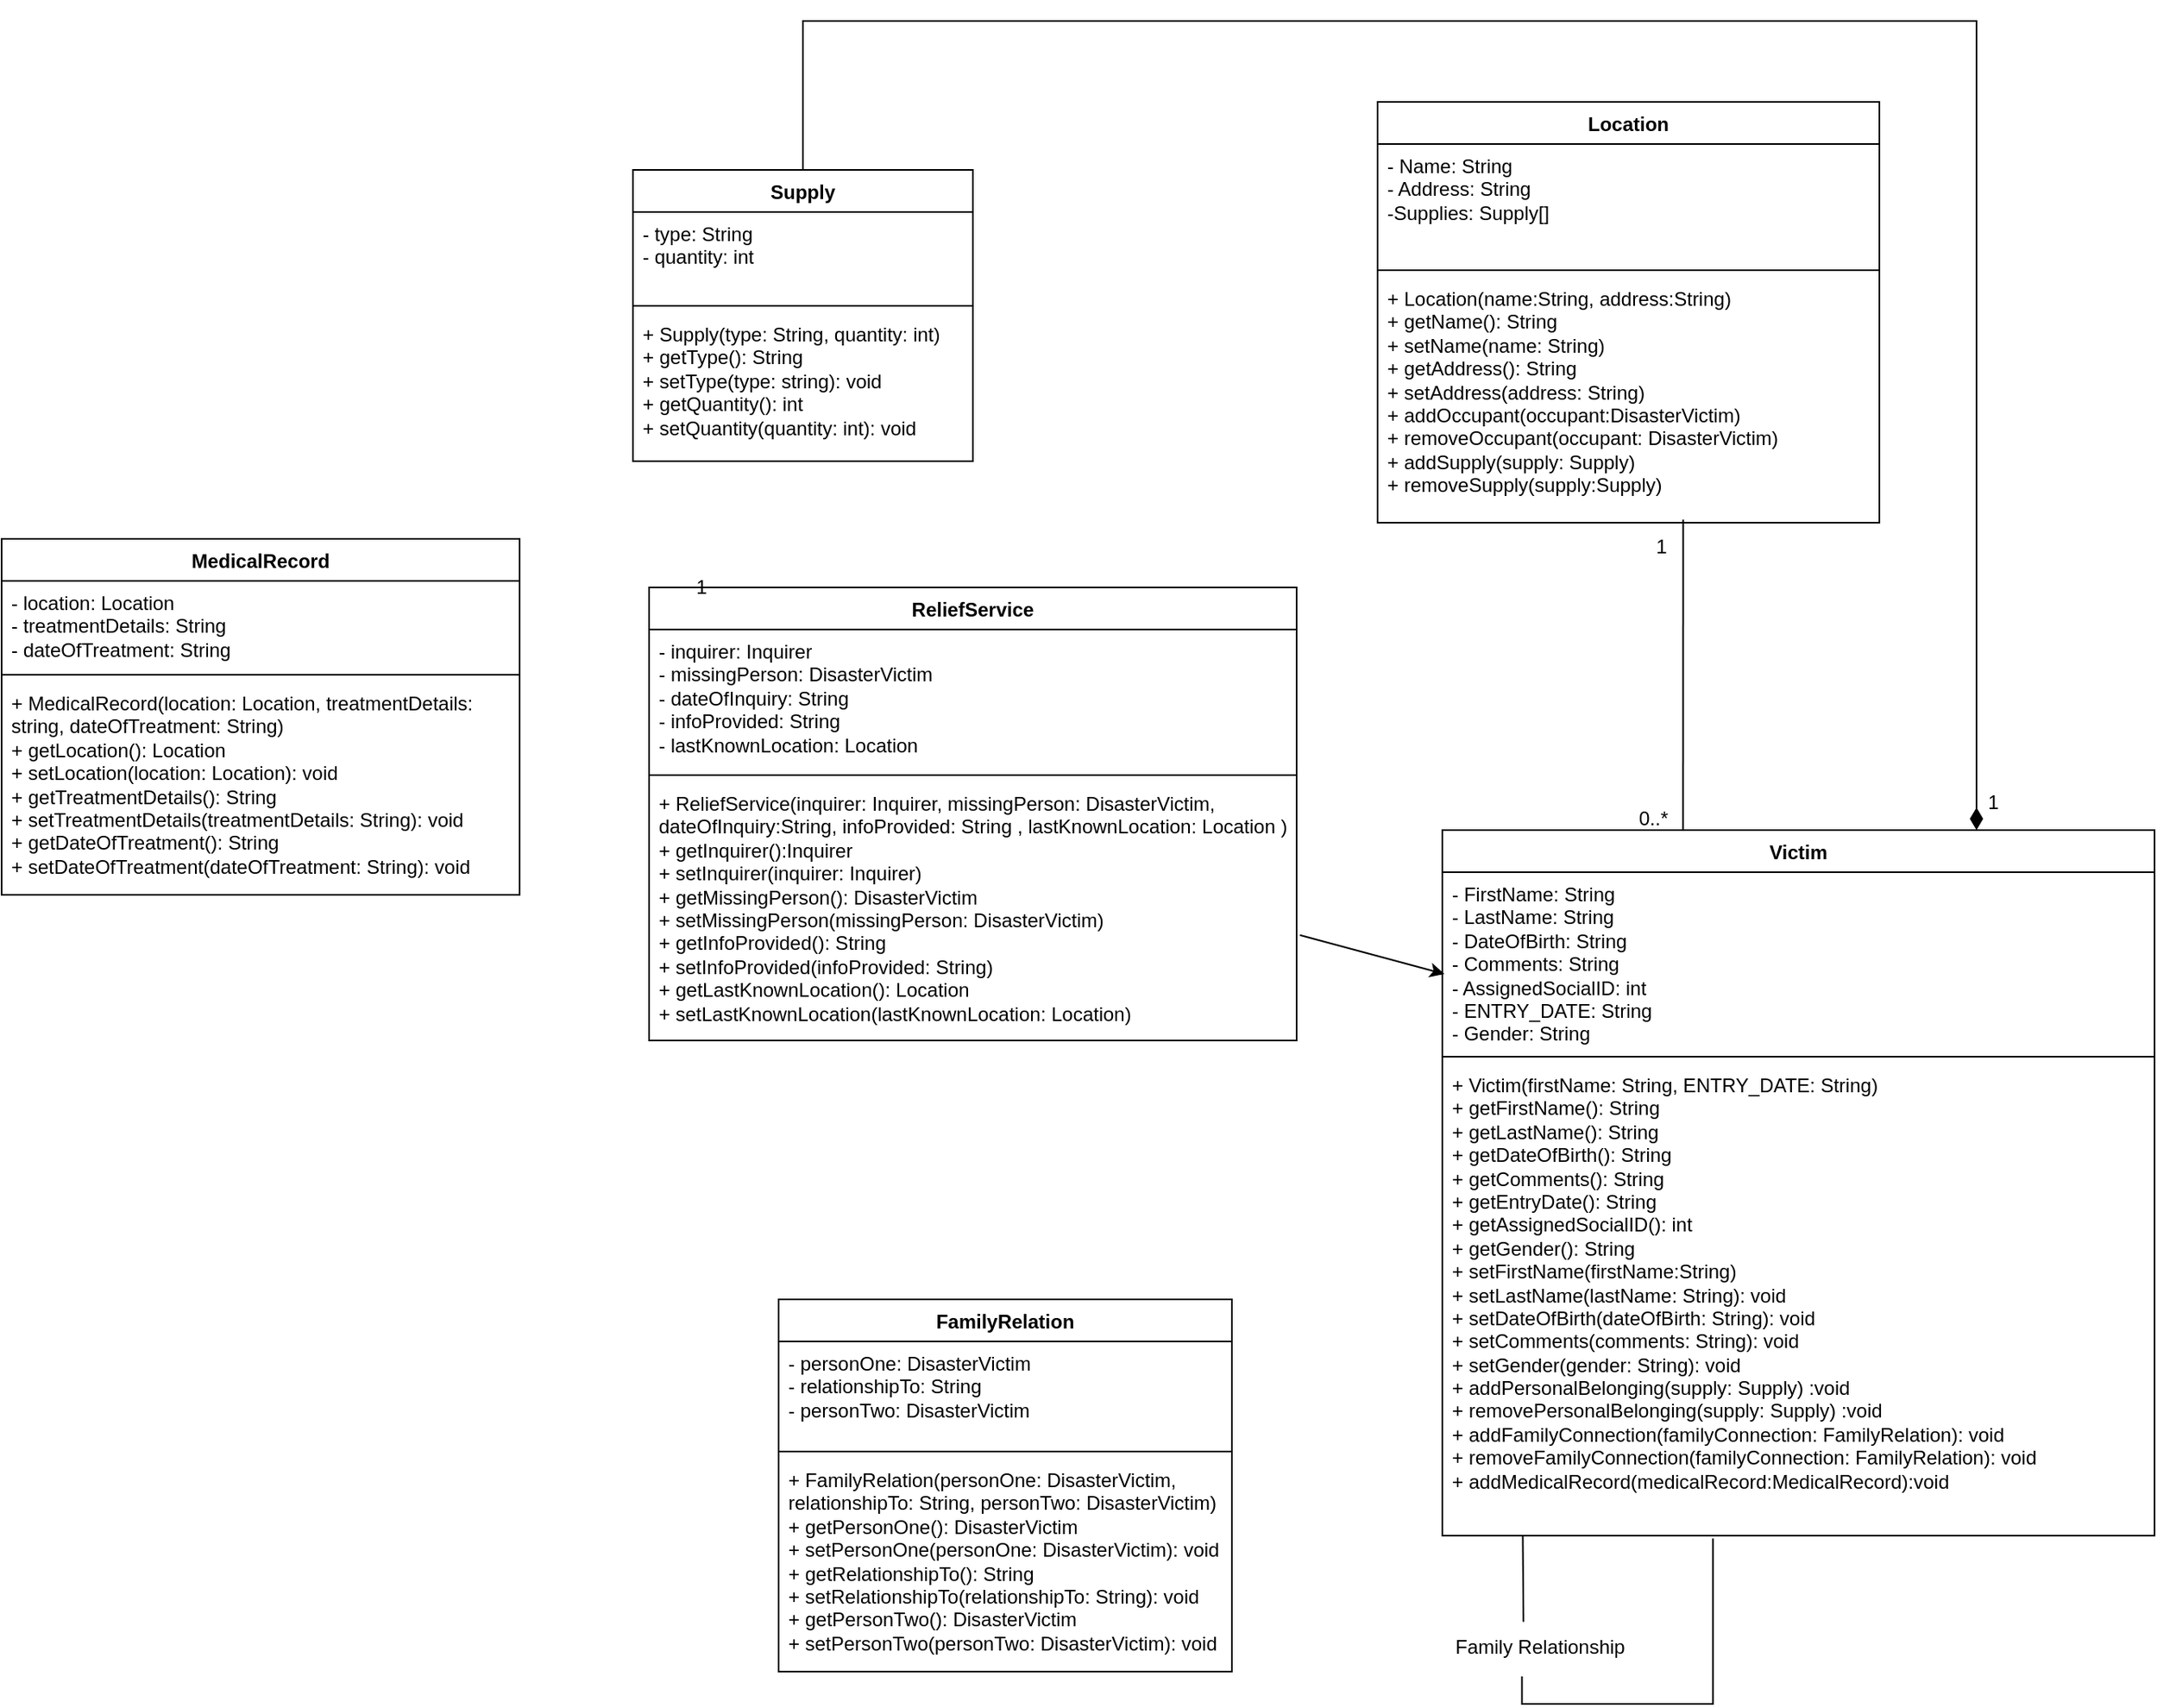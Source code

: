 <mxfile version="26.0.10">
  <diagram name="Page-1" id="vhb933lGF9tnd3RZnQfK">
    <mxGraphModel dx="323" dy="1239" grid="1" gridSize="10" guides="1" tooltips="1" connect="1" arrows="1" fold="1" page="1" pageScale="1" pageWidth="850" pageHeight="1100" math="0" shadow="0">
      <root>
        <mxCell id="0" />
        <mxCell id="1" parent="0" />
        <mxCell id="xbd1iZhOEggna_X_7OV1-2" value="Victim" style="swimlane;fontStyle=1;align=center;verticalAlign=top;childLayout=stackLayout;horizontal=1;startSize=26;horizontalStack=0;resizeParent=1;resizeParentMax=0;resizeLast=0;collapsible=1;marginBottom=0;whiteSpace=wrap;html=1;" vertex="1" parent="1">
          <mxGeometry x="1190" y="270" width="440" height="436" as="geometry" />
        </mxCell>
        <mxCell id="xbd1iZhOEggna_X_7OV1-3" value="- FirstName: String&lt;br&gt;- LastName: String&lt;br&gt;- DateOfBirth: String&lt;br&gt;- Comments: String&lt;br&gt;- AssignedSocialID: int&lt;br&gt;- ENTRY_DATE: String&lt;div&gt;- Gender: String&lt;/div&gt;" style="text;strokeColor=none;fillColor=none;align=left;verticalAlign=top;spacingLeft=4;spacingRight=4;overflow=hidden;rotatable=0;points=[[0,0.5],[1,0.5]];portConstraint=eastwest;whiteSpace=wrap;html=1;" vertex="1" parent="xbd1iZhOEggna_X_7OV1-2">
          <mxGeometry y="26" width="440" height="110" as="geometry" />
        </mxCell>
        <mxCell id="xbd1iZhOEggna_X_7OV1-4" value="" style="line;strokeWidth=1;fillColor=none;align=left;verticalAlign=middle;spacingTop=-1;spacingLeft=3;spacingRight=3;rotatable=0;labelPosition=right;points=[];portConstraint=eastwest;strokeColor=inherit;" vertex="1" parent="xbd1iZhOEggna_X_7OV1-2">
          <mxGeometry y="136" width="440" height="8" as="geometry" />
        </mxCell>
        <mxCell id="xbd1iZhOEggna_X_7OV1-5" value="+ Victim(firstName: String, ENTRY_DATE: String)&lt;br&gt;+ getFirstName(): String&lt;br&gt;+ getLastName(): String&lt;br&gt;+ getDateOfBirth(): String&lt;br&gt;+ getComments(): String&lt;br&gt;+ getEntryDate(): String&lt;br&gt;+ getAssignedSocialID(): int&lt;font color=&quot;#ff8000&quot;&gt;&lt;br&gt;&lt;/font&gt;+ getGender(): String&lt;br&gt;+ setFirstName(firstName:String)&lt;br&gt;+ setLastName(lastName: String): void&lt;br&gt;+ setDateOfBirth(dateOfBirth: String): void&lt;br&gt;+ setComments(comments: String): void&lt;br&gt;+ setGender(gender: String): void&lt;br&gt;+ addPersonalBelonging(supply: Supply) :void&lt;br&gt;+ removePersonalBelonging(supply: Supply) :void&lt;br&gt;+ addFamilyConnection(familyConnection: FamilyRelation): void&lt;br&gt;+ removeFamilyConnection(familyConnection: FamilyRelation): void&lt;br&gt;+ addMedicalRecord(medicalRecord:MedicalRecord):void&lt;div&gt;&lt;br&gt;&lt;/div&gt;&lt;div&gt;&lt;div&gt;&lt;div&gt;&lt;br&gt;&lt;/div&gt;&lt;/div&gt;&lt;/div&gt;" style="text;strokeColor=none;fillColor=none;align=left;verticalAlign=top;spacingLeft=4;spacingRight=4;overflow=hidden;rotatable=0;points=[[0,0.5],[1,0.5]];portConstraint=eastwest;whiteSpace=wrap;html=1;" vertex="1" parent="xbd1iZhOEggna_X_7OV1-2">
          <mxGeometry y="144" width="440" height="292" as="geometry" />
        </mxCell>
        <mxCell id="xbd1iZhOEggna_X_7OV1-6" value="FamilyRelation" style="swimlane;fontStyle=1;align=center;verticalAlign=top;childLayout=stackLayout;horizontal=1;startSize=26;horizontalStack=0;resizeParent=1;resizeParentMax=0;resizeLast=0;collapsible=1;marginBottom=0;whiteSpace=wrap;html=1;" vertex="1" parent="1">
          <mxGeometry x="780" y="560" width="280" height="230" as="geometry" />
        </mxCell>
        <mxCell id="xbd1iZhOEggna_X_7OV1-7" value="- personOne: DisasterVictim&lt;br/&gt;- relationshipTo: String&lt;br/&gt;- personTwo: DisasterVictim" style="text;strokeColor=none;fillColor=none;align=left;verticalAlign=top;spacingLeft=4;spacingRight=4;overflow=hidden;rotatable=0;points=[[0,0.5],[1,0.5]];portConstraint=eastwest;whiteSpace=wrap;html=1;" vertex="1" parent="xbd1iZhOEggna_X_7OV1-6">
          <mxGeometry y="26" width="280" height="64" as="geometry" />
        </mxCell>
        <mxCell id="xbd1iZhOEggna_X_7OV1-8" value="" style="line;strokeWidth=1;fillColor=none;align=left;verticalAlign=middle;spacingTop=-1;spacingLeft=3;spacingRight=3;rotatable=0;labelPosition=right;points=[];portConstraint=eastwest;strokeColor=inherit;" vertex="1" parent="xbd1iZhOEggna_X_7OV1-6">
          <mxGeometry y="90" width="280" height="8" as="geometry" />
        </mxCell>
        <mxCell id="xbd1iZhOEggna_X_7OV1-9" value="+ FamilyRelation(personOne: DisasterVictim,&lt;br&gt;relationshipTo: String, personTwo: DisasterVictim)&lt;br&gt;+ getPersonOne(): DisasterVictim&lt;br&gt;+ setPersonOne(personOne: DisasterVictim): void&lt;br&gt;+ getRelationshipTo(): String&lt;br&gt;+ setRelationshipTo(relationshipTo: String): void&lt;br&gt;+ getPersonTwo(): DisasterVictim&lt;br&gt;+ setPersonTwo(personTwo: DisasterVictim): void" style="text;strokeColor=none;fillColor=none;align=left;verticalAlign=top;spacingLeft=4;spacingRight=4;overflow=hidden;rotatable=0;points=[[0,0.5],[1,0.5]];portConstraint=eastwest;whiteSpace=wrap;html=1;" vertex="1" parent="xbd1iZhOEggna_X_7OV1-6">
          <mxGeometry y="98" width="280" height="132" as="geometry" />
        </mxCell>
        <mxCell id="xbd1iZhOEggna_X_7OV1-10" value="ReliefService" style="swimlane;fontStyle=1;align=center;verticalAlign=top;childLayout=stackLayout;horizontal=1;startSize=26;horizontalStack=0;resizeParent=1;resizeParentMax=0;resizeLast=0;collapsible=1;marginBottom=0;whiteSpace=wrap;html=1;" vertex="1" parent="1">
          <mxGeometry x="700" y="120" width="400" height="280" as="geometry" />
        </mxCell>
        <mxCell id="xbd1iZhOEggna_X_7OV1-11" value="- inquirer: Inquirer&lt;br&gt;- missingPerson: DisasterVictim&lt;br&gt;- dateOfInquiry: String&lt;br&gt;- infoProvided: String&lt;br&gt;- lastKnownLocation: Location" style="text;strokeColor=none;fillColor=none;align=left;verticalAlign=top;spacingLeft=4;spacingRight=4;overflow=hidden;rotatable=0;points=[[0,0.5],[1,0.5]];portConstraint=eastwest;whiteSpace=wrap;html=1;" vertex="1" parent="xbd1iZhOEggna_X_7OV1-10">
          <mxGeometry y="26" width="400" height="86" as="geometry" />
        </mxCell>
        <mxCell id="xbd1iZhOEggna_X_7OV1-12" value="" style="line;strokeWidth=1;fillColor=none;align=left;verticalAlign=middle;spacingTop=-1;spacingLeft=3;spacingRight=3;rotatable=0;labelPosition=right;points=[];portConstraint=eastwest;strokeColor=inherit;" vertex="1" parent="xbd1iZhOEggna_X_7OV1-10">
          <mxGeometry y="112" width="400" height="8" as="geometry" />
        </mxCell>
        <mxCell id="xbd1iZhOEggna_X_7OV1-13" value="+ ReliefService(inquirer: Inquirer, missingPerson: DisasterVictim,&lt;br&gt;dateOfInquiry:String, infoProvided: String , lastKnownLocation: Location )&lt;br&gt;+ getInquirer():Inquirer&lt;br&gt;+ setInquirer(inquirer: Inquirer)&lt;br&gt;+ getMissingPerson(): DisasterVictim&lt;br&gt;+ setMissingPerson(missingPerson: DisasterVictim)&lt;br&gt;+ getInfoProvided(): String&lt;br&gt;+ setInfoProvided(infoProvided: String)&lt;br&gt;+ getLastKnownLocation(): Location&lt;br&gt;+ setLastKnownLocation(lastKnownLocation: Location)" style="text;strokeColor=none;fillColor=none;align=left;verticalAlign=top;spacingLeft=4;spacingRight=4;overflow=hidden;rotatable=0;points=[[0,0.5],[1,0.5]];portConstraint=eastwest;whiteSpace=wrap;html=1;" vertex="1" parent="xbd1iZhOEggna_X_7OV1-10">
          <mxGeometry y="120" width="400" height="160" as="geometry" />
        </mxCell>
        <mxCell id="xbd1iZhOEggna_X_7OV1-14" value="Location" style="swimlane;fontStyle=1;align=center;verticalAlign=top;childLayout=stackLayout;horizontal=1;startSize=26;horizontalStack=0;resizeParent=1;resizeParentMax=0;resizeLast=0;collapsible=1;marginBottom=0;whiteSpace=wrap;html=1;" vertex="1" parent="1">
          <mxGeometry x="1150" y="-180" width="310" height="260" as="geometry" />
        </mxCell>
        <mxCell id="xbd1iZhOEggna_X_7OV1-15" value="- Name: String&lt;br&gt;- Address: String&lt;div&gt;-Supplies: Supply[]&lt;/div&gt;&lt;div&gt;&lt;br&gt;&lt;div&gt;&lt;br&gt;&lt;/div&gt;&lt;/div&gt;" style="text;strokeColor=none;fillColor=none;align=left;verticalAlign=top;spacingLeft=4;spacingRight=4;overflow=hidden;rotatable=0;points=[[0,0.5],[1,0.5]];portConstraint=eastwest;whiteSpace=wrap;html=1;" vertex="1" parent="xbd1iZhOEggna_X_7OV1-14">
          <mxGeometry y="26" width="310" height="74" as="geometry" />
        </mxCell>
        <mxCell id="xbd1iZhOEggna_X_7OV1-16" value="" style="line;strokeWidth=1;fillColor=none;align=left;verticalAlign=middle;spacingTop=-1;spacingLeft=3;spacingRight=3;rotatable=0;labelPosition=right;points=[];portConstraint=eastwest;strokeColor=inherit;" vertex="1" parent="xbd1iZhOEggna_X_7OV1-14">
          <mxGeometry y="100" width="310" height="8" as="geometry" />
        </mxCell>
        <mxCell id="xbd1iZhOEggna_X_7OV1-17" value="+ Location(name:String, address:String)&lt;br&gt;+ getName(): String&lt;br&gt;+ setName(name: String)&lt;br&gt;+ getAddress(): String&lt;br&gt;+ setAddress(address: String)&lt;br&gt;+ addOccupant(occupant:DisasterVictim)&lt;br&gt;+ removeOccupant(occupant: DisasterVictim)&lt;br&gt;+ addSupply(supply: Supply)&lt;br&gt;+ removeSupply(supply:Supply)" style="text;strokeColor=none;fillColor=none;align=left;verticalAlign=top;spacingLeft=4;spacingRight=4;overflow=hidden;rotatable=0;points=[[0,0.5],[1,0.5]];portConstraint=eastwest;whiteSpace=wrap;html=1;" vertex="1" parent="xbd1iZhOEggna_X_7OV1-14">
          <mxGeometry y="108" width="310" height="152" as="geometry" />
        </mxCell>
        <mxCell id="xbd1iZhOEggna_X_7OV1-18" value="Supply" style="swimlane;fontStyle=1;align=center;verticalAlign=top;childLayout=stackLayout;horizontal=1;startSize=26;horizontalStack=0;resizeParent=1;resizeParentMax=0;resizeLast=0;collapsible=1;marginBottom=0;whiteSpace=wrap;html=1;" vertex="1" parent="1">
          <mxGeometry x="690" y="-138" width="210" height="180" as="geometry" />
        </mxCell>
        <mxCell id="xbd1iZhOEggna_X_7OV1-19" value="- type: String&lt;br/&gt;- quantity: int" style="text;strokeColor=none;fillColor=none;align=left;verticalAlign=top;spacingLeft=4;spacingRight=4;overflow=hidden;rotatable=0;points=[[0,0.5],[1,0.5]];portConstraint=eastwest;whiteSpace=wrap;html=1;" vertex="1" parent="xbd1iZhOEggna_X_7OV1-18">
          <mxGeometry y="26" width="210" height="54" as="geometry" />
        </mxCell>
        <mxCell id="xbd1iZhOEggna_X_7OV1-20" value="" style="line;strokeWidth=1;fillColor=none;align=left;verticalAlign=middle;spacingTop=-1;spacingLeft=3;spacingRight=3;rotatable=0;labelPosition=right;points=[];portConstraint=eastwest;strokeColor=inherit;" vertex="1" parent="xbd1iZhOEggna_X_7OV1-18">
          <mxGeometry y="80" width="210" height="8" as="geometry" />
        </mxCell>
        <mxCell id="xbd1iZhOEggna_X_7OV1-21" value="+ Supply(type: String, quantity: int)&lt;br&gt;+ getType(): String&lt;br&gt;+ setType(type: string): void&lt;br&gt;+ getQuantity(): int&lt;br&gt;+ setQuantity(quantity: int): void" style="text;strokeColor=none;fillColor=none;align=left;verticalAlign=top;spacingLeft=4;spacingRight=4;overflow=hidden;rotatable=0;points=[[0,0.5],[1,0.5]];portConstraint=eastwest;whiteSpace=wrap;html=1;" vertex="1" parent="xbd1iZhOEggna_X_7OV1-18">
          <mxGeometry y="88" width="210" height="92" as="geometry" />
        </mxCell>
        <mxCell id="xbd1iZhOEggna_X_7OV1-26" value="MedicalRecord" style="swimlane;fontStyle=1;align=center;verticalAlign=top;childLayout=stackLayout;horizontal=1;startSize=26;horizontalStack=0;resizeParent=1;resizeParentMax=0;resizeLast=0;collapsible=1;marginBottom=0;whiteSpace=wrap;html=1;" vertex="1" parent="1">
          <mxGeometry x="300" y="90" width="320" height="220" as="geometry" />
        </mxCell>
        <mxCell id="xbd1iZhOEggna_X_7OV1-27" value="- location: Location&lt;br/&gt;- treatmentDetails: String&lt;br/&gt;- dateOfTreatment: String&lt;div&gt;&lt;br/&gt;&lt;/div&gt;" style="text;strokeColor=none;fillColor=none;align=left;verticalAlign=top;spacingLeft=4;spacingRight=4;overflow=hidden;rotatable=0;points=[[0,0.5],[1,0.5]];portConstraint=eastwest;whiteSpace=wrap;html=1;" vertex="1" parent="xbd1iZhOEggna_X_7OV1-26">
          <mxGeometry y="26" width="320" height="54" as="geometry" />
        </mxCell>
        <mxCell id="xbd1iZhOEggna_X_7OV1-28" value="" style="line;strokeWidth=1;fillColor=none;align=left;verticalAlign=middle;spacingTop=-1;spacingLeft=3;spacingRight=3;rotatable=0;labelPosition=right;points=[];portConstraint=eastwest;strokeColor=inherit;" vertex="1" parent="xbd1iZhOEggna_X_7OV1-26">
          <mxGeometry y="80" width="320" height="8" as="geometry" />
        </mxCell>
        <mxCell id="xbd1iZhOEggna_X_7OV1-29" value="+ MedicalRecord(location: Location, treatmentDetails:&lt;br/&gt;string, dateOfTreatment: String)&lt;br/&gt;+ getLocation(): Location&lt;br/&gt;+ setLocation(location: Location): void&lt;br/&gt;+ getTreatmentDetails(): String&lt;br/&gt;+ setTreatmentDetails(treatmentDetails: String): void&lt;br/&gt;+ getDateOfTreatment(): String&lt;br/&gt;+ setDateOfTreatment(dateOfTreatment: String): void" style="text;strokeColor=none;fillColor=none;align=left;verticalAlign=top;spacingLeft=4;spacingRight=4;overflow=hidden;rotatable=0;points=[[0,0.5],[1,0.5]];portConstraint=eastwest;whiteSpace=wrap;html=1;" vertex="1" parent="xbd1iZhOEggna_X_7OV1-26">
          <mxGeometry y="88" width="320" height="132" as="geometry" />
        </mxCell>
        <mxCell id="xbd1iZhOEggna_X_7OV1-48" value="Family Relationship" style="text;html=1;align=center;verticalAlign=middle;resizable=0;points=[];autosize=1;strokeColor=none;fillColor=none;" vertex="1" parent="1">
          <mxGeometry x="1185" y="760" width="130" height="30" as="geometry" />
        </mxCell>
        <mxCell id="xbd1iZhOEggna_X_7OV1-72" value="" style="endArrow=classic;html=1;rounded=0;entryX=0.003;entryY=0.572;entryDx=0;entryDy=0;exitX=1.005;exitY=0.593;exitDx=0;exitDy=0;exitPerimeter=0;entryPerimeter=0;" edge="1" parent="1" source="xbd1iZhOEggna_X_7OV1-13" target="xbd1iZhOEggna_X_7OV1-3">
          <mxGeometry width="50" height="50" relative="1" as="geometry">
            <mxPoint x="930" y="410" as="sourcePoint" />
            <mxPoint x="1080" y="350" as="targetPoint" />
          </mxGeometry>
        </mxCell>
        <mxCell id="xbd1iZhOEggna_X_7OV1-78" value="1" style="text;html=1;align=center;verticalAlign=middle;resizable=0;points=[];autosize=1;strokeColor=none;fillColor=none;" vertex="1" parent="1">
          <mxGeometry x="717" y="105" width="30" height="30" as="geometry" />
        </mxCell>
        <mxCell id="xbd1iZhOEggna_X_7OV1-79" value="" style="endArrow=diamondThin;html=1;rounded=0;endFill=1;endSize=11;edgeStyle=orthogonalEdgeStyle;exitX=0.5;exitY=0;exitDx=0;exitDy=0;entryX=0.75;entryY=0;entryDx=0;entryDy=0;" edge="1" parent="1" source="xbd1iZhOEggna_X_7OV1-18" target="xbd1iZhOEggna_X_7OV1-2">
          <mxGeometry width="50" height="50" relative="1" as="geometry">
            <mxPoint x="480" y="-300" as="sourcePoint" />
            <mxPoint x="1480" y="-330" as="targetPoint" />
            <Array as="points">
              <mxPoint x="795" y="-230" />
              <mxPoint x="1520" y="-230" />
            </Array>
          </mxGeometry>
        </mxCell>
        <mxCell id="xbd1iZhOEggna_X_7OV1-81" value="1" style="text;html=1;align=center;verticalAlign=middle;resizable=0;points=[];autosize=1;strokeColor=none;fillColor=none;" vertex="1" parent="1">
          <mxGeometry x="1515" y="238" width="30" height="30" as="geometry" />
        </mxCell>
        <mxCell id="xbd1iZhOEggna_X_7OV1-83" value="1" style="text;html=1;align=center;verticalAlign=middle;resizable=0;points=[];autosize=1;strokeColor=none;fillColor=none;" vertex="1" parent="1">
          <mxGeometry x="1310" y="80" width="30" height="30" as="geometry" />
        </mxCell>
        <mxCell id="xbd1iZhOEggna_X_7OV1-84" value="0..*" style="text;html=1;align=center;verticalAlign=middle;resizable=0;points=[];autosize=1;strokeColor=none;fillColor=none;" vertex="1" parent="1">
          <mxGeometry x="1300" y="248" width="40" height="30" as="geometry" />
        </mxCell>
        <mxCell id="xbd1iZhOEggna_X_7OV1-126" value="" style="endArrow=none;html=1;rounded=0;exitX=0.424;exitY=-0.026;exitDx=0;exitDy=0;exitPerimeter=0;entryX=0.113;entryY=1;entryDx=0;entryDy=0;entryPerimeter=0;" edge="1" parent="1" source="xbd1iZhOEggna_X_7OV1-48" target="xbd1iZhOEggna_X_7OV1-5">
          <mxGeometry width="50" height="50" relative="1" as="geometry">
            <mxPoint x="1180" y="790" as="sourcePoint" />
            <mxPoint x="1230" y="740" as="targetPoint" />
          </mxGeometry>
        </mxCell>
        <mxCell id="xbd1iZhOEggna_X_7OV1-127" value="" style="endArrow=none;html=1;rounded=0;edgeStyle=elbowEdgeStyle;elbow=vertical;exitX=0.417;exitY=1.1;exitDx=0;exitDy=0;exitPerimeter=0;entryX=0.38;entryY=1.006;entryDx=0;entryDy=0;entryPerimeter=0;" edge="1" parent="1" source="xbd1iZhOEggna_X_7OV1-48" target="xbd1iZhOEggna_X_7OV1-5">
          <mxGeometry width="50" height="50" relative="1" as="geometry">
            <mxPoint x="1240" y="850" as="sourcePoint" />
            <mxPoint x="1370" y="832" as="targetPoint" />
            <Array as="points">
              <mxPoint x="1300" y="810" />
            </Array>
          </mxGeometry>
        </mxCell>
        <mxCell id="xbd1iZhOEggna_X_7OV1-128" value="" style="endArrow=none;html=1;rounded=0;entryX=0.609;entryY=0.988;entryDx=0;entryDy=0;entryPerimeter=0;exitX=0.338;exitY=-0.001;exitDx=0;exitDy=0;exitPerimeter=0;" edge="1" parent="1" source="xbd1iZhOEggna_X_7OV1-2" target="xbd1iZhOEggna_X_7OV1-17">
          <mxGeometry width="50" height="50" relative="1" as="geometry">
            <mxPoint x="1310" y="180" as="sourcePoint" />
            <mxPoint x="1340" y="90" as="targetPoint" />
          </mxGeometry>
        </mxCell>
      </root>
    </mxGraphModel>
  </diagram>
</mxfile>
